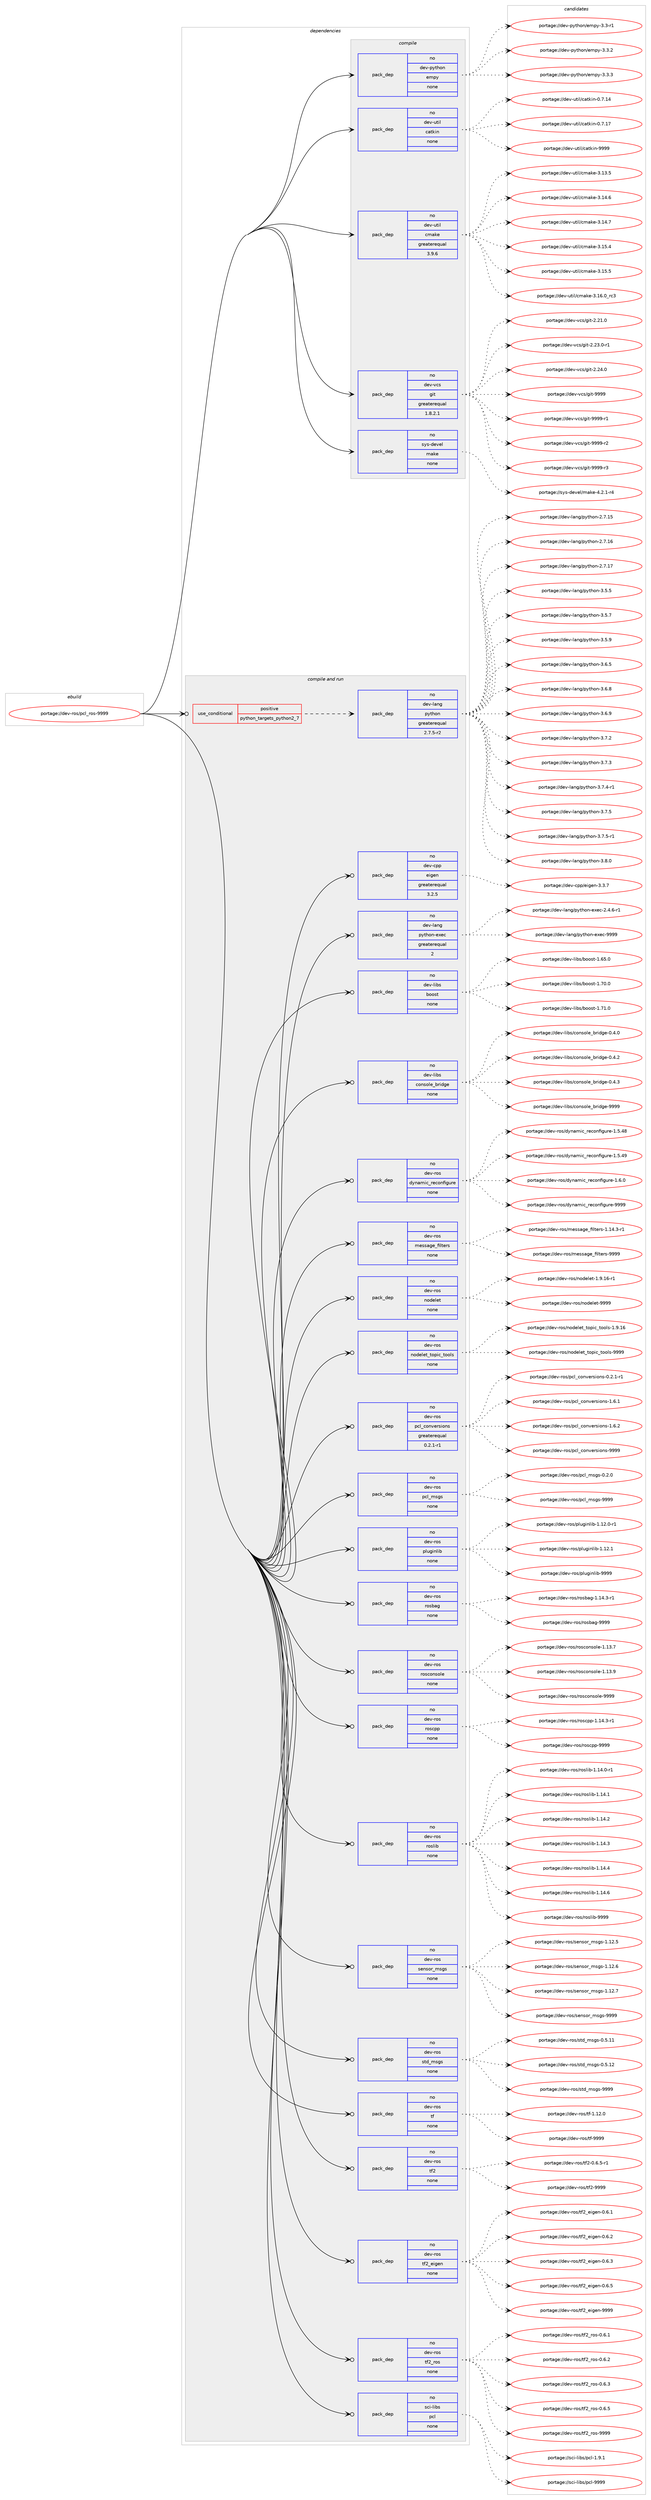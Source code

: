 digraph prolog {

# *************
# Graph options
# *************

newrank=true;
concentrate=true;
compound=true;
graph [rankdir=LR,fontname=Helvetica,fontsize=10,ranksep=1.5];#, ranksep=2.5, nodesep=0.2];
edge  [arrowhead=vee];
node  [fontname=Helvetica,fontsize=10];

# **********
# The ebuild
# **********

subgraph cluster_leftcol {
color=gray;
rank=same;
label=<<i>ebuild</i>>;
id [label="portage://dev-ros/pcl_ros-9999", color=red, width=4, href="../dev-ros/pcl_ros-9999.svg"];
}

# ****************
# The dependencies
# ****************

subgraph cluster_midcol {
color=gray;
label=<<i>dependencies</i>>;
subgraph cluster_compile {
fillcolor="#eeeeee";
style=filled;
label=<<i>compile</i>>;
subgraph pack146146 {
dependency193008 [label=<<TABLE BORDER="0" CELLBORDER="1" CELLSPACING="0" CELLPADDING="4" WIDTH="220"><TR><TD ROWSPAN="6" CELLPADDING="30">pack_dep</TD></TR><TR><TD WIDTH="110">no</TD></TR><TR><TD>dev-python</TD></TR><TR><TD>empy</TD></TR><TR><TD>none</TD></TR><TR><TD></TD></TR></TABLE>>, shape=none, color=blue];
}
id:e -> dependency193008:w [weight=20,style="solid",arrowhead="vee"];
subgraph pack146147 {
dependency193009 [label=<<TABLE BORDER="0" CELLBORDER="1" CELLSPACING="0" CELLPADDING="4" WIDTH="220"><TR><TD ROWSPAN="6" CELLPADDING="30">pack_dep</TD></TR><TR><TD WIDTH="110">no</TD></TR><TR><TD>dev-util</TD></TR><TR><TD>catkin</TD></TR><TR><TD>none</TD></TR><TR><TD></TD></TR></TABLE>>, shape=none, color=blue];
}
id:e -> dependency193009:w [weight=20,style="solid",arrowhead="vee"];
subgraph pack146148 {
dependency193010 [label=<<TABLE BORDER="0" CELLBORDER="1" CELLSPACING="0" CELLPADDING="4" WIDTH="220"><TR><TD ROWSPAN="6" CELLPADDING="30">pack_dep</TD></TR><TR><TD WIDTH="110">no</TD></TR><TR><TD>dev-util</TD></TR><TR><TD>cmake</TD></TR><TR><TD>greaterequal</TD></TR><TR><TD>3.9.6</TD></TR></TABLE>>, shape=none, color=blue];
}
id:e -> dependency193010:w [weight=20,style="solid",arrowhead="vee"];
subgraph pack146149 {
dependency193011 [label=<<TABLE BORDER="0" CELLBORDER="1" CELLSPACING="0" CELLPADDING="4" WIDTH="220"><TR><TD ROWSPAN="6" CELLPADDING="30">pack_dep</TD></TR><TR><TD WIDTH="110">no</TD></TR><TR><TD>dev-vcs</TD></TR><TR><TD>git</TD></TR><TR><TD>greaterequal</TD></TR><TR><TD>1.8.2.1</TD></TR></TABLE>>, shape=none, color=blue];
}
id:e -> dependency193011:w [weight=20,style="solid",arrowhead="vee"];
subgraph pack146150 {
dependency193012 [label=<<TABLE BORDER="0" CELLBORDER="1" CELLSPACING="0" CELLPADDING="4" WIDTH="220"><TR><TD ROWSPAN="6" CELLPADDING="30">pack_dep</TD></TR><TR><TD WIDTH="110">no</TD></TR><TR><TD>sys-devel</TD></TR><TR><TD>make</TD></TR><TR><TD>none</TD></TR><TR><TD></TD></TR></TABLE>>, shape=none, color=blue];
}
id:e -> dependency193012:w [weight=20,style="solid",arrowhead="vee"];
}
subgraph cluster_compileandrun {
fillcolor="#eeeeee";
style=filled;
label=<<i>compile and run</i>>;
subgraph cond43432 {
dependency193013 [label=<<TABLE BORDER="0" CELLBORDER="1" CELLSPACING="0" CELLPADDING="4"><TR><TD ROWSPAN="3" CELLPADDING="10">use_conditional</TD></TR><TR><TD>positive</TD></TR><TR><TD>python_targets_python2_7</TD></TR></TABLE>>, shape=none, color=red];
subgraph pack146151 {
dependency193014 [label=<<TABLE BORDER="0" CELLBORDER="1" CELLSPACING="0" CELLPADDING="4" WIDTH="220"><TR><TD ROWSPAN="6" CELLPADDING="30">pack_dep</TD></TR><TR><TD WIDTH="110">no</TD></TR><TR><TD>dev-lang</TD></TR><TR><TD>python</TD></TR><TR><TD>greaterequal</TD></TR><TR><TD>2.7.5-r2</TD></TR></TABLE>>, shape=none, color=blue];
}
dependency193013:e -> dependency193014:w [weight=20,style="dashed",arrowhead="vee"];
}
id:e -> dependency193013:w [weight=20,style="solid",arrowhead="odotvee"];
subgraph pack146152 {
dependency193015 [label=<<TABLE BORDER="0" CELLBORDER="1" CELLSPACING="0" CELLPADDING="4" WIDTH="220"><TR><TD ROWSPAN="6" CELLPADDING="30">pack_dep</TD></TR><TR><TD WIDTH="110">no</TD></TR><TR><TD>dev-cpp</TD></TR><TR><TD>eigen</TD></TR><TR><TD>greaterequal</TD></TR><TR><TD>3.2.5</TD></TR></TABLE>>, shape=none, color=blue];
}
id:e -> dependency193015:w [weight=20,style="solid",arrowhead="odotvee"];
subgraph pack146153 {
dependency193016 [label=<<TABLE BORDER="0" CELLBORDER="1" CELLSPACING="0" CELLPADDING="4" WIDTH="220"><TR><TD ROWSPAN="6" CELLPADDING="30">pack_dep</TD></TR><TR><TD WIDTH="110">no</TD></TR><TR><TD>dev-lang</TD></TR><TR><TD>python-exec</TD></TR><TR><TD>greaterequal</TD></TR><TR><TD>2</TD></TR></TABLE>>, shape=none, color=blue];
}
id:e -> dependency193016:w [weight=20,style="solid",arrowhead="odotvee"];
subgraph pack146154 {
dependency193017 [label=<<TABLE BORDER="0" CELLBORDER="1" CELLSPACING="0" CELLPADDING="4" WIDTH="220"><TR><TD ROWSPAN="6" CELLPADDING="30">pack_dep</TD></TR><TR><TD WIDTH="110">no</TD></TR><TR><TD>dev-libs</TD></TR><TR><TD>boost</TD></TR><TR><TD>none</TD></TR><TR><TD></TD></TR></TABLE>>, shape=none, color=blue];
}
id:e -> dependency193017:w [weight=20,style="solid",arrowhead="odotvee"];
subgraph pack146155 {
dependency193018 [label=<<TABLE BORDER="0" CELLBORDER="1" CELLSPACING="0" CELLPADDING="4" WIDTH="220"><TR><TD ROWSPAN="6" CELLPADDING="30">pack_dep</TD></TR><TR><TD WIDTH="110">no</TD></TR><TR><TD>dev-libs</TD></TR><TR><TD>console_bridge</TD></TR><TR><TD>none</TD></TR><TR><TD></TD></TR></TABLE>>, shape=none, color=blue];
}
id:e -> dependency193018:w [weight=20,style="solid",arrowhead="odotvee"];
subgraph pack146156 {
dependency193019 [label=<<TABLE BORDER="0" CELLBORDER="1" CELLSPACING="0" CELLPADDING="4" WIDTH="220"><TR><TD ROWSPAN="6" CELLPADDING="30">pack_dep</TD></TR><TR><TD WIDTH="110">no</TD></TR><TR><TD>dev-ros</TD></TR><TR><TD>dynamic_reconfigure</TD></TR><TR><TD>none</TD></TR><TR><TD></TD></TR></TABLE>>, shape=none, color=blue];
}
id:e -> dependency193019:w [weight=20,style="solid",arrowhead="odotvee"];
subgraph pack146157 {
dependency193020 [label=<<TABLE BORDER="0" CELLBORDER="1" CELLSPACING="0" CELLPADDING="4" WIDTH="220"><TR><TD ROWSPAN="6" CELLPADDING="30">pack_dep</TD></TR><TR><TD WIDTH="110">no</TD></TR><TR><TD>dev-ros</TD></TR><TR><TD>message_filters</TD></TR><TR><TD>none</TD></TR><TR><TD></TD></TR></TABLE>>, shape=none, color=blue];
}
id:e -> dependency193020:w [weight=20,style="solid",arrowhead="odotvee"];
subgraph pack146158 {
dependency193021 [label=<<TABLE BORDER="0" CELLBORDER="1" CELLSPACING="0" CELLPADDING="4" WIDTH="220"><TR><TD ROWSPAN="6" CELLPADDING="30">pack_dep</TD></TR><TR><TD WIDTH="110">no</TD></TR><TR><TD>dev-ros</TD></TR><TR><TD>nodelet</TD></TR><TR><TD>none</TD></TR><TR><TD></TD></TR></TABLE>>, shape=none, color=blue];
}
id:e -> dependency193021:w [weight=20,style="solid",arrowhead="odotvee"];
subgraph pack146159 {
dependency193022 [label=<<TABLE BORDER="0" CELLBORDER="1" CELLSPACING="0" CELLPADDING="4" WIDTH="220"><TR><TD ROWSPAN="6" CELLPADDING="30">pack_dep</TD></TR><TR><TD WIDTH="110">no</TD></TR><TR><TD>dev-ros</TD></TR><TR><TD>nodelet_topic_tools</TD></TR><TR><TD>none</TD></TR><TR><TD></TD></TR></TABLE>>, shape=none, color=blue];
}
id:e -> dependency193022:w [weight=20,style="solid",arrowhead="odotvee"];
subgraph pack146160 {
dependency193023 [label=<<TABLE BORDER="0" CELLBORDER="1" CELLSPACING="0" CELLPADDING="4" WIDTH="220"><TR><TD ROWSPAN="6" CELLPADDING="30">pack_dep</TD></TR><TR><TD WIDTH="110">no</TD></TR><TR><TD>dev-ros</TD></TR><TR><TD>pcl_conversions</TD></TR><TR><TD>greaterequal</TD></TR><TR><TD>0.2.1-r1</TD></TR></TABLE>>, shape=none, color=blue];
}
id:e -> dependency193023:w [weight=20,style="solid",arrowhead="odotvee"];
subgraph pack146161 {
dependency193024 [label=<<TABLE BORDER="0" CELLBORDER="1" CELLSPACING="0" CELLPADDING="4" WIDTH="220"><TR><TD ROWSPAN="6" CELLPADDING="30">pack_dep</TD></TR><TR><TD WIDTH="110">no</TD></TR><TR><TD>dev-ros</TD></TR><TR><TD>pcl_msgs</TD></TR><TR><TD>none</TD></TR><TR><TD></TD></TR></TABLE>>, shape=none, color=blue];
}
id:e -> dependency193024:w [weight=20,style="solid",arrowhead="odotvee"];
subgraph pack146162 {
dependency193025 [label=<<TABLE BORDER="0" CELLBORDER="1" CELLSPACING="0" CELLPADDING="4" WIDTH="220"><TR><TD ROWSPAN="6" CELLPADDING="30">pack_dep</TD></TR><TR><TD WIDTH="110">no</TD></TR><TR><TD>dev-ros</TD></TR><TR><TD>pluginlib</TD></TR><TR><TD>none</TD></TR><TR><TD></TD></TR></TABLE>>, shape=none, color=blue];
}
id:e -> dependency193025:w [weight=20,style="solid",arrowhead="odotvee"];
subgraph pack146163 {
dependency193026 [label=<<TABLE BORDER="0" CELLBORDER="1" CELLSPACING="0" CELLPADDING="4" WIDTH="220"><TR><TD ROWSPAN="6" CELLPADDING="30">pack_dep</TD></TR><TR><TD WIDTH="110">no</TD></TR><TR><TD>dev-ros</TD></TR><TR><TD>rosbag</TD></TR><TR><TD>none</TD></TR><TR><TD></TD></TR></TABLE>>, shape=none, color=blue];
}
id:e -> dependency193026:w [weight=20,style="solid",arrowhead="odotvee"];
subgraph pack146164 {
dependency193027 [label=<<TABLE BORDER="0" CELLBORDER="1" CELLSPACING="0" CELLPADDING="4" WIDTH="220"><TR><TD ROWSPAN="6" CELLPADDING="30">pack_dep</TD></TR><TR><TD WIDTH="110">no</TD></TR><TR><TD>dev-ros</TD></TR><TR><TD>rosconsole</TD></TR><TR><TD>none</TD></TR><TR><TD></TD></TR></TABLE>>, shape=none, color=blue];
}
id:e -> dependency193027:w [weight=20,style="solid",arrowhead="odotvee"];
subgraph pack146165 {
dependency193028 [label=<<TABLE BORDER="0" CELLBORDER="1" CELLSPACING="0" CELLPADDING="4" WIDTH="220"><TR><TD ROWSPAN="6" CELLPADDING="30">pack_dep</TD></TR><TR><TD WIDTH="110">no</TD></TR><TR><TD>dev-ros</TD></TR><TR><TD>roscpp</TD></TR><TR><TD>none</TD></TR><TR><TD></TD></TR></TABLE>>, shape=none, color=blue];
}
id:e -> dependency193028:w [weight=20,style="solid",arrowhead="odotvee"];
subgraph pack146166 {
dependency193029 [label=<<TABLE BORDER="0" CELLBORDER="1" CELLSPACING="0" CELLPADDING="4" WIDTH="220"><TR><TD ROWSPAN="6" CELLPADDING="30">pack_dep</TD></TR><TR><TD WIDTH="110">no</TD></TR><TR><TD>dev-ros</TD></TR><TR><TD>roslib</TD></TR><TR><TD>none</TD></TR><TR><TD></TD></TR></TABLE>>, shape=none, color=blue];
}
id:e -> dependency193029:w [weight=20,style="solid",arrowhead="odotvee"];
subgraph pack146167 {
dependency193030 [label=<<TABLE BORDER="0" CELLBORDER="1" CELLSPACING="0" CELLPADDING="4" WIDTH="220"><TR><TD ROWSPAN="6" CELLPADDING="30">pack_dep</TD></TR><TR><TD WIDTH="110">no</TD></TR><TR><TD>dev-ros</TD></TR><TR><TD>sensor_msgs</TD></TR><TR><TD>none</TD></TR><TR><TD></TD></TR></TABLE>>, shape=none, color=blue];
}
id:e -> dependency193030:w [weight=20,style="solid",arrowhead="odotvee"];
subgraph pack146168 {
dependency193031 [label=<<TABLE BORDER="0" CELLBORDER="1" CELLSPACING="0" CELLPADDING="4" WIDTH="220"><TR><TD ROWSPAN="6" CELLPADDING="30">pack_dep</TD></TR><TR><TD WIDTH="110">no</TD></TR><TR><TD>dev-ros</TD></TR><TR><TD>std_msgs</TD></TR><TR><TD>none</TD></TR><TR><TD></TD></TR></TABLE>>, shape=none, color=blue];
}
id:e -> dependency193031:w [weight=20,style="solid",arrowhead="odotvee"];
subgraph pack146169 {
dependency193032 [label=<<TABLE BORDER="0" CELLBORDER="1" CELLSPACING="0" CELLPADDING="4" WIDTH="220"><TR><TD ROWSPAN="6" CELLPADDING="30">pack_dep</TD></TR><TR><TD WIDTH="110">no</TD></TR><TR><TD>dev-ros</TD></TR><TR><TD>tf</TD></TR><TR><TD>none</TD></TR><TR><TD></TD></TR></TABLE>>, shape=none, color=blue];
}
id:e -> dependency193032:w [weight=20,style="solid",arrowhead="odotvee"];
subgraph pack146170 {
dependency193033 [label=<<TABLE BORDER="0" CELLBORDER="1" CELLSPACING="0" CELLPADDING="4" WIDTH="220"><TR><TD ROWSPAN="6" CELLPADDING="30">pack_dep</TD></TR><TR><TD WIDTH="110">no</TD></TR><TR><TD>dev-ros</TD></TR><TR><TD>tf2</TD></TR><TR><TD>none</TD></TR><TR><TD></TD></TR></TABLE>>, shape=none, color=blue];
}
id:e -> dependency193033:w [weight=20,style="solid",arrowhead="odotvee"];
subgraph pack146171 {
dependency193034 [label=<<TABLE BORDER="0" CELLBORDER="1" CELLSPACING="0" CELLPADDING="4" WIDTH="220"><TR><TD ROWSPAN="6" CELLPADDING="30">pack_dep</TD></TR><TR><TD WIDTH="110">no</TD></TR><TR><TD>dev-ros</TD></TR><TR><TD>tf2_eigen</TD></TR><TR><TD>none</TD></TR><TR><TD></TD></TR></TABLE>>, shape=none, color=blue];
}
id:e -> dependency193034:w [weight=20,style="solid",arrowhead="odotvee"];
subgraph pack146172 {
dependency193035 [label=<<TABLE BORDER="0" CELLBORDER="1" CELLSPACING="0" CELLPADDING="4" WIDTH="220"><TR><TD ROWSPAN="6" CELLPADDING="30">pack_dep</TD></TR><TR><TD WIDTH="110">no</TD></TR><TR><TD>dev-ros</TD></TR><TR><TD>tf2_ros</TD></TR><TR><TD>none</TD></TR><TR><TD></TD></TR></TABLE>>, shape=none, color=blue];
}
id:e -> dependency193035:w [weight=20,style="solid",arrowhead="odotvee"];
subgraph pack146173 {
dependency193036 [label=<<TABLE BORDER="0" CELLBORDER="1" CELLSPACING="0" CELLPADDING="4" WIDTH="220"><TR><TD ROWSPAN="6" CELLPADDING="30">pack_dep</TD></TR><TR><TD WIDTH="110">no</TD></TR><TR><TD>sci-libs</TD></TR><TR><TD>pcl</TD></TR><TR><TD>none</TD></TR><TR><TD></TD></TR></TABLE>>, shape=none, color=blue];
}
id:e -> dependency193036:w [weight=20,style="solid",arrowhead="odotvee"];
}
subgraph cluster_run {
fillcolor="#eeeeee";
style=filled;
label=<<i>run</i>>;
}
}

# **************
# The candidates
# **************

subgraph cluster_choices {
rank=same;
color=gray;
label=<<i>candidates</i>>;

subgraph choice146146 {
color=black;
nodesep=1;
choiceportage1001011184511212111610411111047101109112121455146514511449 [label="portage://dev-python/empy-3.3-r1", color=red, width=4,href="../dev-python/empy-3.3-r1.svg"];
choiceportage1001011184511212111610411111047101109112121455146514650 [label="portage://dev-python/empy-3.3.2", color=red, width=4,href="../dev-python/empy-3.3.2.svg"];
choiceportage1001011184511212111610411111047101109112121455146514651 [label="portage://dev-python/empy-3.3.3", color=red, width=4,href="../dev-python/empy-3.3.3.svg"];
dependency193008:e -> choiceportage1001011184511212111610411111047101109112121455146514511449:w [style=dotted,weight="100"];
dependency193008:e -> choiceportage1001011184511212111610411111047101109112121455146514650:w [style=dotted,weight="100"];
dependency193008:e -> choiceportage1001011184511212111610411111047101109112121455146514651:w [style=dotted,weight="100"];
}
subgraph choice146147 {
color=black;
nodesep=1;
choiceportage1001011184511711610510847999711610710511045484655464952 [label="portage://dev-util/catkin-0.7.14", color=red, width=4,href="../dev-util/catkin-0.7.14.svg"];
choiceportage1001011184511711610510847999711610710511045484655464955 [label="portage://dev-util/catkin-0.7.17", color=red, width=4,href="../dev-util/catkin-0.7.17.svg"];
choiceportage100101118451171161051084799971161071051104557575757 [label="portage://dev-util/catkin-9999", color=red, width=4,href="../dev-util/catkin-9999.svg"];
dependency193009:e -> choiceportage1001011184511711610510847999711610710511045484655464952:w [style=dotted,weight="100"];
dependency193009:e -> choiceportage1001011184511711610510847999711610710511045484655464955:w [style=dotted,weight="100"];
dependency193009:e -> choiceportage100101118451171161051084799971161071051104557575757:w [style=dotted,weight="100"];
}
subgraph choice146148 {
color=black;
nodesep=1;
choiceportage1001011184511711610510847991099710710145514649514653 [label="portage://dev-util/cmake-3.13.5", color=red, width=4,href="../dev-util/cmake-3.13.5.svg"];
choiceportage1001011184511711610510847991099710710145514649524654 [label="portage://dev-util/cmake-3.14.6", color=red, width=4,href="../dev-util/cmake-3.14.6.svg"];
choiceportage1001011184511711610510847991099710710145514649524655 [label="portage://dev-util/cmake-3.14.7", color=red, width=4,href="../dev-util/cmake-3.14.7.svg"];
choiceportage1001011184511711610510847991099710710145514649534652 [label="portage://dev-util/cmake-3.15.4", color=red, width=4,href="../dev-util/cmake-3.15.4.svg"];
choiceportage1001011184511711610510847991099710710145514649534653 [label="portage://dev-util/cmake-3.15.5", color=red, width=4,href="../dev-util/cmake-3.15.5.svg"];
choiceportage1001011184511711610510847991099710710145514649544648951149951 [label="portage://dev-util/cmake-3.16.0_rc3", color=red, width=4,href="../dev-util/cmake-3.16.0_rc3.svg"];
dependency193010:e -> choiceportage1001011184511711610510847991099710710145514649514653:w [style=dotted,weight="100"];
dependency193010:e -> choiceportage1001011184511711610510847991099710710145514649524654:w [style=dotted,weight="100"];
dependency193010:e -> choiceportage1001011184511711610510847991099710710145514649524655:w [style=dotted,weight="100"];
dependency193010:e -> choiceportage1001011184511711610510847991099710710145514649534652:w [style=dotted,weight="100"];
dependency193010:e -> choiceportage1001011184511711610510847991099710710145514649534653:w [style=dotted,weight="100"];
dependency193010:e -> choiceportage1001011184511711610510847991099710710145514649544648951149951:w [style=dotted,weight="100"];
}
subgraph choice146149 {
color=black;
nodesep=1;
choiceportage10010111845118991154710310511645504650494648 [label="portage://dev-vcs/git-2.21.0", color=red, width=4,href="../dev-vcs/git-2.21.0.svg"];
choiceportage100101118451189911547103105116455046505146484511449 [label="portage://dev-vcs/git-2.23.0-r1", color=red, width=4,href="../dev-vcs/git-2.23.0-r1.svg"];
choiceportage10010111845118991154710310511645504650524648 [label="portage://dev-vcs/git-2.24.0", color=red, width=4,href="../dev-vcs/git-2.24.0.svg"];
choiceportage1001011184511899115471031051164557575757 [label="portage://dev-vcs/git-9999", color=red, width=4,href="../dev-vcs/git-9999.svg"];
choiceportage10010111845118991154710310511645575757574511449 [label="portage://dev-vcs/git-9999-r1", color=red, width=4,href="../dev-vcs/git-9999-r1.svg"];
choiceportage10010111845118991154710310511645575757574511450 [label="portage://dev-vcs/git-9999-r2", color=red, width=4,href="../dev-vcs/git-9999-r2.svg"];
choiceportage10010111845118991154710310511645575757574511451 [label="portage://dev-vcs/git-9999-r3", color=red, width=4,href="../dev-vcs/git-9999-r3.svg"];
dependency193011:e -> choiceportage10010111845118991154710310511645504650494648:w [style=dotted,weight="100"];
dependency193011:e -> choiceportage100101118451189911547103105116455046505146484511449:w [style=dotted,weight="100"];
dependency193011:e -> choiceportage10010111845118991154710310511645504650524648:w [style=dotted,weight="100"];
dependency193011:e -> choiceportage1001011184511899115471031051164557575757:w [style=dotted,weight="100"];
dependency193011:e -> choiceportage10010111845118991154710310511645575757574511449:w [style=dotted,weight="100"];
dependency193011:e -> choiceportage10010111845118991154710310511645575757574511450:w [style=dotted,weight="100"];
dependency193011:e -> choiceportage10010111845118991154710310511645575757574511451:w [style=dotted,weight="100"];
}
subgraph choice146150 {
color=black;
nodesep=1;
choiceportage1151211154510010111810110847109971071014552465046494511452 [label="portage://sys-devel/make-4.2.1-r4", color=red, width=4,href="../sys-devel/make-4.2.1-r4.svg"];
dependency193012:e -> choiceportage1151211154510010111810110847109971071014552465046494511452:w [style=dotted,weight="100"];
}
subgraph choice146151 {
color=black;
nodesep=1;
choiceportage10010111845108971101034711212111610411111045504655464953 [label="portage://dev-lang/python-2.7.15", color=red, width=4,href="../dev-lang/python-2.7.15.svg"];
choiceportage10010111845108971101034711212111610411111045504655464954 [label="portage://dev-lang/python-2.7.16", color=red, width=4,href="../dev-lang/python-2.7.16.svg"];
choiceportage10010111845108971101034711212111610411111045504655464955 [label="portage://dev-lang/python-2.7.17", color=red, width=4,href="../dev-lang/python-2.7.17.svg"];
choiceportage100101118451089711010347112121116104111110455146534653 [label="portage://dev-lang/python-3.5.5", color=red, width=4,href="../dev-lang/python-3.5.5.svg"];
choiceportage100101118451089711010347112121116104111110455146534655 [label="portage://dev-lang/python-3.5.7", color=red, width=4,href="../dev-lang/python-3.5.7.svg"];
choiceportage100101118451089711010347112121116104111110455146534657 [label="portage://dev-lang/python-3.5.9", color=red, width=4,href="../dev-lang/python-3.5.9.svg"];
choiceportage100101118451089711010347112121116104111110455146544653 [label="portage://dev-lang/python-3.6.5", color=red, width=4,href="../dev-lang/python-3.6.5.svg"];
choiceportage100101118451089711010347112121116104111110455146544656 [label="portage://dev-lang/python-3.6.8", color=red, width=4,href="../dev-lang/python-3.6.8.svg"];
choiceportage100101118451089711010347112121116104111110455146544657 [label="portage://dev-lang/python-3.6.9", color=red, width=4,href="../dev-lang/python-3.6.9.svg"];
choiceportage100101118451089711010347112121116104111110455146554650 [label="portage://dev-lang/python-3.7.2", color=red, width=4,href="../dev-lang/python-3.7.2.svg"];
choiceportage100101118451089711010347112121116104111110455146554651 [label="portage://dev-lang/python-3.7.3", color=red, width=4,href="../dev-lang/python-3.7.3.svg"];
choiceportage1001011184510897110103471121211161041111104551465546524511449 [label="portage://dev-lang/python-3.7.4-r1", color=red, width=4,href="../dev-lang/python-3.7.4-r1.svg"];
choiceportage100101118451089711010347112121116104111110455146554653 [label="portage://dev-lang/python-3.7.5", color=red, width=4,href="../dev-lang/python-3.7.5.svg"];
choiceportage1001011184510897110103471121211161041111104551465546534511449 [label="portage://dev-lang/python-3.7.5-r1", color=red, width=4,href="../dev-lang/python-3.7.5-r1.svg"];
choiceportage100101118451089711010347112121116104111110455146564648 [label="portage://dev-lang/python-3.8.0", color=red, width=4,href="../dev-lang/python-3.8.0.svg"];
dependency193014:e -> choiceportage10010111845108971101034711212111610411111045504655464953:w [style=dotted,weight="100"];
dependency193014:e -> choiceportage10010111845108971101034711212111610411111045504655464954:w [style=dotted,weight="100"];
dependency193014:e -> choiceportage10010111845108971101034711212111610411111045504655464955:w [style=dotted,weight="100"];
dependency193014:e -> choiceportage100101118451089711010347112121116104111110455146534653:w [style=dotted,weight="100"];
dependency193014:e -> choiceportage100101118451089711010347112121116104111110455146534655:w [style=dotted,weight="100"];
dependency193014:e -> choiceportage100101118451089711010347112121116104111110455146534657:w [style=dotted,weight="100"];
dependency193014:e -> choiceportage100101118451089711010347112121116104111110455146544653:w [style=dotted,weight="100"];
dependency193014:e -> choiceportage100101118451089711010347112121116104111110455146544656:w [style=dotted,weight="100"];
dependency193014:e -> choiceportage100101118451089711010347112121116104111110455146544657:w [style=dotted,weight="100"];
dependency193014:e -> choiceportage100101118451089711010347112121116104111110455146554650:w [style=dotted,weight="100"];
dependency193014:e -> choiceportage100101118451089711010347112121116104111110455146554651:w [style=dotted,weight="100"];
dependency193014:e -> choiceportage1001011184510897110103471121211161041111104551465546524511449:w [style=dotted,weight="100"];
dependency193014:e -> choiceportage100101118451089711010347112121116104111110455146554653:w [style=dotted,weight="100"];
dependency193014:e -> choiceportage1001011184510897110103471121211161041111104551465546534511449:w [style=dotted,weight="100"];
dependency193014:e -> choiceportage100101118451089711010347112121116104111110455146564648:w [style=dotted,weight="100"];
}
subgraph choice146152 {
color=black;
nodesep=1;
choiceportage100101118459911211247101105103101110455146514655 [label="portage://dev-cpp/eigen-3.3.7", color=red, width=4,href="../dev-cpp/eigen-3.3.7.svg"];
dependency193015:e -> choiceportage100101118459911211247101105103101110455146514655:w [style=dotted,weight="100"];
}
subgraph choice146153 {
color=black;
nodesep=1;
choiceportage10010111845108971101034711212111610411111045101120101994550465246544511449 [label="portage://dev-lang/python-exec-2.4.6-r1", color=red, width=4,href="../dev-lang/python-exec-2.4.6-r1.svg"];
choiceportage10010111845108971101034711212111610411111045101120101994557575757 [label="portage://dev-lang/python-exec-9999", color=red, width=4,href="../dev-lang/python-exec-9999.svg"];
dependency193016:e -> choiceportage10010111845108971101034711212111610411111045101120101994550465246544511449:w [style=dotted,weight="100"];
dependency193016:e -> choiceportage10010111845108971101034711212111610411111045101120101994557575757:w [style=dotted,weight="100"];
}
subgraph choice146154 {
color=black;
nodesep=1;
choiceportage1001011184510810598115479811111111511645494654534648 [label="portage://dev-libs/boost-1.65.0", color=red, width=4,href="../dev-libs/boost-1.65.0.svg"];
choiceportage1001011184510810598115479811111111511645494655484648 [label="portage://dev-libs/boost-1.70.0", color=red, width=4,href="../dev-libs/boost-1.70.0.svg"];
choiceportage1001011184510810598115479811111111511645494655494648 [label="portage://dev-libs/boost-1.71.0", color=red, width=4,href="../dev-libs/boost-1.71.0.svg"];
dependency193017:e -> choiceportage1001011184510810598115479811111111511645494654534648:w [style=dotted,weight="100"];
dependency193017:e -> choiceportage1001011184510810598115479811111111511645494655484648:w [style=dotted,weight="100"];
dependency193017:e -> choiceportage1001011184510810598115479811111111511645494655494648:w [style=dotted,weight="100"];
}
subgraph choice146155 {
color=black;
nodesep=1;
choiceportage100101118451081059811547991111101151111081019598114105100103101454846524648 [label="portage://dev-libs/console_bridge-0.4.0", color=red, width=4,href="../dev-libs/console_bridge-0.4.0.svg"];
choiceportage100101118451081059811547991111101151111081019598114105100103101454846524650 [label="portage://dev-libs/console_bridge-0.4.2", color=red, width=4,href="../dev-libs/console_bridge-0.4.2.svg"];
choiceportage100101118451081059811547991111101151111081019598114105100103101454846524651 [label="portage://dev-libs/console_bridge-0.4.3", color=red, width=4,href="../dev-libs/console_bridge-0.4.3.svg"];
choiceportage1001011184510810598115479911111011511110810195981141051001031014557575757 [label="portage://dev-libs/console_bridge-9999", color=red, width=4,href="../dev-libs/console_bridge-9999.svg"];
dependency193018:e -> choiceportage100101118451081059811547991111101151111081019598114105100103101454846524648:w [style=dotted,weight="100"];
dependency193018:e -> choiceportage100101118451081059811547991111101151111081019598114105100103101454846524650:w [style=dotted,weight="100"];
dependency193018:e -> choiceportage100101118451081059811547991111101151111081019598114105100103101454846524651:w [style=dotted,weight="100"];
dependency193018:e -> choiceportage1001011184510810598115479911111011511110810195981141051001031014557575757:w [style=dotted,weight="100"];
}
subgraph choice146156 {
color=black;
nodesep=1;
choiceportage10010111845114111115471001211109710910599951141019911111010210510311711410145494653465256 [label="portage://dev-ros/dynamic_reconfigure-1.5.48", color=red, width=4,href="../dev-ros/dynamic_reconfigure-1.5.48.svg"];
choiceportage10010111845114111115471001211109710910599951141019911111010210510311711410145494653465257 [label="portage://dev-ros/dynamic_reconfigure-1.5.49", color=red, width=4,href="../dev-ros/dynamic_reconfigure-1.5.49.svg"];
choiceportage100101118451141111154710012111097109105999511410199111110102105103117114101454946544648 [label="portage://dev-ros/dynamic_reconfigure-1.6.0", color=red, width=4,href="../dev-ros/dynamic_reconfigure-1.6.0.svg"];
choiceportage1001011184511411111547100121110971091059995114101991111101021051031171141014557575757 [label="portage://dev-ros/dynamic_reconfigure-9999", color=red, width=4,href="../dev-ros/dynamic_reconfigure-9999.svg"];
dependency193019:e -> choiceportage10010111845114111115471001211109710910599951141019911111010210510311711410145494653465256:w [style=dotted,weight="100"];
dependency193019:e -> choiceportage10010111845114111115471001211109710910599951141019911111010210510311711410145494653465257:w [style=dotted,weight="100"];
dependency193019:e -> choiceportage100101118451141111154710012111097109105999511410199111110102105103117114101454946544648:w [style=dotted,weight="100"];
dependency193019:e -> choiceportage1001011184511411111547100121110971091059995114101991111101021051031171141014557575757:w [style=dotted,weight="100"];
}
subgraph choice146157 {
color=black;
nodesep=1;
choiceportage10010111845114111115471091011151159710310195102105108116101114115454946495246514511449 [label="portage://dev-ros/message_filters-1.14.3-r1", color=red, width=4,href="../dev-ros/message_filters-1.14.3-r1.svg"];
choiceportage100101118451141111154710910111511597103101951021051081161011141154557575757 [label="portage://dev-ros/message_filters-9999", color=red, width=4,href="../dev-ros/message_filters-9999.svg"];
dependency193020:e -> choiceportage10010111845114111115471091011151159710310195102105108116101114115454946495246514511449:w [style=dotted,weight="100"];
dependency193020:e -> choiceportage100101118451141111154710910111511597103101951021051081161011141154557575757:w [style=dotted,weight="100"];
}
subgraph choice146158 {
color=black;
nodesep=1;
choiceportage1001011184511411111547110111100101108101116454946574649544511449 [label="portage://dev-ros/nodelet-1.9.16-r1", color=red, width=4,href="../dev-ros/nodelet-1.9.16-r1.svg"];
choiceportage10010111845114111115471101111001011081011164557575757 [label="portage://dev-ros/nodelet-9999", color=red, width=4,href="../dev-ros/nodelet-9999.svg"];
dependency193021:e -> choiceportage1001011184511411111547110111100101108101116454946574649544511449:w [style=dotted,weight="100"];
dependency193021:e -> choiceportage10010111845114111115471101111001011081011164557575757:w [style=dotted,weight="100"];
}
subgraph choice146159 {
color=black;
nodesep=1;
choiceportage100101118451141111154711011110010110810111695116111112105999511611111110811545494657464954 [label="portage://dev-ros/nodelet_topic_tools-1.9.16", color=red, width=4,href="../dev-ros/nodelet_topic_tools-1.9.16.svg"];
choiceportage10010111845114111115471101111001011081011169511611111210599951161111111081154557575757 [label="portage://dev-ros/nodelet_topic_tools-9999", color=red, width=4,href="../dev-ros/nodelet_topic_tools-9999.svg"];
dependency193022:e -> choiceportage100101118451141111154711011110010110810111695116111112105999511611111110811545494657464954:w [style=dotted,weight="100"];
dependency193022:e -> choiceportage10010111845114111115471101111001011081011169511611111210599951161111111081154557575757:w [style=dotted,weight="100"];
}
subgraph choice146160 {
color=black;
nodesep=1;
choiceportage10010111845114111115471129910895991111101181011141151051111101154548465046494511449 [label="portage://dev-ros/pcl_conversions-0.2.1-r1", color=red, width=4,href="../dev-ros/pcl_conversions-0.2.1-r1.svg"];
choiceportage1001011184511411111547112991089599111110118101114115105111110115454946544649 [label="portage://dev-ros/pcl_conversions-1.6.1", color=red, width=4,href="../dev-ros/pcl_conversions-1.6.1.svg"];
choiceportage1001011184511411111547112991089599111110118101114115105111110115454946544650 [label="portage://dev-ros/pcl_conversions-1.6.2", color=red, width=4,href="../dev-ros/pcl_conversions-1.6.2.svg"];
choiceportage10010111845114111115471129910895991111101181011141151051111101154557575757 [label="portage://dev-ros/pcl_conversions-9999", color=red, width=4,href="../dev-ros/pcl_conversions-9999.svg"];
dependency193023:e -> choiceportage10010111845114111115471129910895991111101181011141151051111101154548465046494511449:w [style=dotted,weight="100"];
dependency193023:e -> choiceportage1001011184511411111547112991089599111110118101114115105111110115454946544649:w [style=dotted,weight="100"];
dependency193023:e -> choiceportage1001011184511411111547112991089599111110118101114115105111110115454946544650:w [style=dotted,weight="100"];
dependency193023:e -> choiceportage10010111845114111115471129910895991111101181011141151051111101154557575757:w [style=dotted,weight="100"];
}
subgraph choice146161 {
color=black;
nodesep=1;
choiceportage10010111845114111115471129910895109115103115454846504648 [label="portage://dev-ros/pcl_msgs-0.2.0", color=red, width=4,href="../dev-ros/pcl_msgs-0.2.0.svg"];
choiceportage100101118451141111154711299108951091151031154557575757 [label="portage://dev-ros/pcl_msgs-9999", color=red, width=4,href="../dev-ros/pcl_msgs-9999.svg"];
dependency193024:e -> choiceportage10010111845114111115471129910895109115103115454846504648:w [style=dotted,weight="100"];
dependency193024:e -> choiceportage100101118451141111154711299108951091151031154557575757:w [style=dotted,weight="100"];
}
subgraph choice146162 {
color=black;
nodesep=1;
choiceportage100101118451141111154711210811710310511010810598454946495046484511449 [label="portage://dev-ros/pluginlib-1.12.0-r1", color=red, width=4,href="../dev-ros/pluginlib-1.12.0-r1.svg"];
choiceportage10010111845114111115471121081171031051101081059845494649504649 [label="portage://dev-ros/pluginlib-1.12.1", color=red, width=4,href="../dev-ros/pluginlib-1.12.1.svg"];
choiceportage1001011184511411111547112108117103105110108105984557575757 [label="portage://dev-ros/pluginlib-9999", color=red, width=4,href="../dev-ros/pluginlib-9999.svg"];
dependency193025:e -> choiceportage100101118451141111154711210811710310511010810598454946495046484511449:w [style=dotted,weight="100"];
dependency193025:e -> choiceportage10010111845114111115471121081171031051101081059845494649504649:w [style=dotted,weight="100"];
dependency193025:e -> choiceportage1001011184511411111547112108117103105110108105984557575757:w [style=dotted,weight="100"];
}
subgraph choice146163 {
color=black;
nodesep=1;
choiceportage10010111845114111115471141111159897103454946495246514511449 [label="portage://dev-ros/rosbag-1.14.3-r1", color=red, width=4,href="../dev-ros/rosbag-1.14.3-r1.svg"];
choiceportage100101118451141111154711411111598971034557575757 [label="portage://dev-ros/rosbag-9999", color=red, width=4,href="../dev-ros/rosbag-9999.svg"];
dependency193026:e -> choiceportage10010111845114111115471141111159897103454946495246514511449:w [style=dotted,weight="100"];
dependency193026:e -> choiceportage100101118451141111154711411111598971034557575757:w [style=dotted,weight="100"];
}
subgraph choice146164 {
color=black;
nodesep=1;
choiceportage10010111845114111115471141111159911111011511110810145494649514655 [label="portage://dev-ros/rosconsole-1.13.7", color=red, width=4,href="../dev-ros/rosconsole-1.13.7.svg"];
choiceportage10010111845114111115471141111159911111011511110810145494649514657 [label="portage://dev-ros/rosconsole-1.13.9", color=red, width=4,href="../dev-ros/rosconsole-1.13.9.svg"];
choiceportage1001011184511411111547114111115991111101151111081014557575757 [label="portage://dev-ros/rosconsole-9999", color=red, width=4,href="../dev-ros/rosconsole-9999.svg"];
dependency193027:e -> choiceportage10010111845114111115471141111159911111011511110810145494649514655:w [style=dotted,weight="100"];
dependency193027:e -> choiceportage10010111845114111115471141111159911111011511110810145494649514657:w [style=dotted,weight="100"];
dependency193027:e -> choiceportage1001011184511411111547114111115991111101151111081014557575757:w [style=dotted,weight="100"];
}
subgraph choice146165 {
color=black;
nodesep=1;
choiceportage100101118451141111154711411111599112112454946495246514511449 [label="portage://dev-ros/roscpp-1.14.3-r1", color=red, width=4,href="../dev-ros/roscpp-1.14.3-r1.svg"];
choiceportage1001011184511411111547114111115991121124557575757 [label="portage://dev-ros/roscpp-9999", color=red, width=4,href="../dev-ros/roscpp-9999.svg"];
dependency193028:e -> choiceportage100101118451141111154711411111599112112454946495246514511449:w [style=dotted,weight="100"];
dependency193028:e -> choiceportage1001011184511411111547114111115991121124557575757:w [style=dotted,weight="100"];
}
subgraph choice146166 {
color=black;
nodesep=1;
choiceportage100101118451141111154711411111510810598454946495246484511449 [label="portage://dev-ros/roslib-1.14.0-r1", color=red, width=4,href="../dev-ros/roslib-1.14.0-r1.svg"];
choiceportage10010111845114111115471141111151081059845494649524649 [label="portage://dev-ros/roslib-1.14.1", color=red, width=4,href="../dev-ros/roslib-1.14.1.svg"];
choiceportage10010111845114111115471141111151081059845494649524650 [label="portage://dev-ros/roslib-1.14.2", color=red, width=4,href="../dev-ros/roslib-1.14.2.svg"];
choiceportage10010111845114111115471141111151081059845494649524651 [label="portage://dev-ros/roslib-1.14.3", color=red, width=4,href="../dev-ros/roslib-1.14.3.svg"];
choiceportage10010111845114111115471141111151081059845494649524652 [label="portage://dev-ros/roslib-1.14.4", color=red, width=4,href="../dev-ros/roslib-1.14.4.svg"];
choiceportage10010111845114111115471141111151081059845494649524654 [label="portage://dev-ros/roslib-1.14.6", color=red, width=4,href="../dev-ros/roslib-1.14.6.svg"];
choiceportage1001011184511411111547114111115108105984557575757 [label="portage://dev-ros/roslib-9999", color=red, width=4,href="../dev-ros/roslib-9999.svg"];
dependency193029:e -> choiceportage100101118451141111154711411111510810598454946495246484511449:w [style=dotted,weight="100"];
dependency193029:e -> choiceportage10010111845114111115471141111151081059845494649524649:w [style=dotted,weight="100"];
dependency193029:e -> choiceportage10010111845114111115471141111151081059845494649524650:w [style=dotted,weight="100"];
dependency193029:e -> choiceportage10010111845114111115471141111151081059845494649524651:w [style=dotted,weight="100"];
dependency193029:e -> choiceportage10010111845114111115471141111151081059845494649524652:w [style=dotted,weight="100"];
dependency193029:e -> choiceportage10010111845114111115471141111151081059845494649524654:w [style=dotted,weight="100"];
dependency193029:e -> choiceportage1001011184511411111547114111115108105984557575757:w [style=dotted,weight="100"];
}
subgraph choice146167 {
color=black;
nodesep=1;
choiceportage10010111845114111115471151011101151111149510911510311545494649504653 [label="portage://dev-ros/sensor_msgs-1.12.5", color=red, width=4,href="../dev-ros/sensor_msgs-1.12.5.svg"];
choiceportage10010111845114111115471151011101151111149510911510311545494649504654 [label="portage://dev-ros/sensor_msgs-1.12.6", color=red, width=4,href="../dev-ros/sensor_msgs-1.12.6.svg"];
choiceportage10010111845114111115471151011101151111149510911510311545494649504655 [label="portage://dev-ros/sensor_msgs-1.12.7", color=red, width=4,href="../dev-ros/sensor_msgs-1.12.7.svg"];
choiceportage1001011184511411111547115101110115111114951091151031154557575757 [label="portage://dev-ros/sensor_msgs-9999", color=red, width=4,href="../dev-ros/sensor_msgs-9999.svg"];
dependency193030:e -> choiceportage10010111845114111115471151011101151111149510911510311545494649504653:w [style=dotted,weight="100"];
dependency193030:e -> choiceportage10010111845114111115471151011101151111149510911510311545494649504654:w [style=dotted,weight="100"];
dependency193030:e -> choiceportage10010111845114111115471151011101151111149510911510311545494649504655:w [style=dotted,weight="100"];
dependency193030:e -> choiceportage1001011184511411111547115101110115111114951091151031154557575757:w [style=dotted,weight="100"];
}
subgraph choice146168 {
color=black;
nodesep=1;
choiceportage10010111845114111115471151161009510911510311545484653464949 [label="portage://dev-ros/std_msgs-0.5.11", color=red, width=4,href="../dev-ros/std_msgs-0.5.11.svg"];
choiceportage10010111845114111115471151161009510911510311545484653464950 [label="portage://dev-ros/std_msgs-0.5.12", color=red, width=4,href="../dev-ros/std_msgs-0.5.12.svg"];
choiceportage1001011184511411111547115116100951091151031154557575757 [label="portage://dev-ros/std_msgs-9999", color=red, width=4,href="../dev-ros/std_msgs-9999.svg"];
dependency193031:e -> choiceportage10010111845114111115471151161009510911510311545484653464949:w [style=dotted,weight="100"];
dependency193031:e -> choiceportage10010111845114111115471151161009510911510311545484653464950:w [style=dotted,weight="100"];
dependency193031:e -> choiceportage1001011184511411111547115116100951091151031154557575757:w [style=dotted,weight="100"];
}
subgraph choice146169 {
color=black;
nodesep=1;
choiceportage100101118451141111154711610245494649504648 [label="portage://dev-ros/tf-1.12.0", color=red, width=4,href="../dev-ros/tf-1.12.0.svg"];
choiceportage10010111845114111115471161024557575757 [label="portage://dev-ros/tf-9999", color=red, width=4,href="../dev-ros/tf-9999.svg"];
dependency193032:e -> choiceportage100101118451141111154711610245494649504648:w [style=dotted,weight="100"];
dependency193032:e -> choiceportage10010111845114111115471161024557575757:w [style=dotted,weight="100"];
}
subgraph choice146170 {
color=black;
nodesep=1;
choiceportage1001011184511411111547116102504548465446534511449 [label="portage://dev-ros/tf2-0.6.5-r1", color=red, width=4,href="../dev-ros/tf2-0.6.5-r1.svg"];
choiceportage1001011184511411111547116102504557575757 [label="portage://dev-ros/tf2-9999", color=red, width=4,href="../dev-ros/tf2-9999.svg"];
dependency193033:e -> choiceportage1001011184511411111547116102504548465446534511449:w [style=dotted,weight="100"];
dependency193033:e -> choiceportage1001011184511411111547116102504557575757:w [style=dotted,weight="100"];
}
subgraph choice146171 {
color=black;
nodesep=1;
choiceportage10010111845114111115471161025095101105103101110454846544649 [label="portage://dev-ros/tf2_eigen-0.6.1", color=red, width=4,href="../dev-ros/tf2_eigen-0.6.1.svg"];
choiceportage10010111845114111115471161025095101105103101110454846544650 [label="portage://dev-ros/tf2_eigen-0.6.2", color=red, width=4,href="../dev-ros/tf2_eigen-0.6.2.svg"];
choiceportage10010111845114111115471161025095101105103101110454846544651 [label="portage://dev-ros/tf2_eigen-0.6.3", color=red, width=4,href="../dev-ros/tf2_eigen-0.6.3.svg"];
choiceportage10010111845114111115471161025095101105103101110454846544653 [label="portage://dev-ros/tf2_eigen-0.6.5", color=red, width=4,href="../dev-ros/tf2_eigen-0.6.5.svg"];
choiceportage100101118451141111154711610250951011051031011104557575757 [label="portage://dev-ros/tf2_eigen-9999", color=red, width=4,href="../dev-ros/tf2_eigen-9999.svg"];
dependency193034:e -> choiceportage10010111845114111115471161025095101105103101110454846544649:w [style=dotted,weight="100"];
dependency193034:e -> choiceportage10010111845114111115471161025095101105103101110454846544650:w [style=dotted,weight="100"];
dependency193034:e -> choiceportage10010111845114111115471161025095101105103101110454846544651:w [style=dotted,weight="100"];
dependency193034:e -> choiceportage10010111845114111115471161025095101105103101110454846544653:w [style=dotted,weight="100"];
dependency193034:e -> choiceportage100101118451141111154711610250951011051031011104557575757:w [style=dotted,weight="100"];
}
subgraph choice146172 {
color=black;
nodesep=1;
choiceportage10010111845114111115471161025095114111115454846544649 [label="portage://dev-ros/tf2_ros-0.6.1", color=red, width=4,href="../dev-ros/tf2_ros-0.6.1.svg"];
choiceportage10010111845114111115471161025095114111115454846544650 [label="portage://dev-ros/tf2_ros-0.6.2", color=red, width=4,href="../dev-ros/tf2_ros-0.6.2.svg"];
choiceportage10010111845114111115471161025095114111115454846544651 [label="portage://dev-ros/tf2_ros-0.6.3", color=red, width=4,href="../dev-ros/tf2_ros-0.6.3.svg"];
choiceportage10010111845114111115471161025095114111115454846544653 [label="portage://dev-ros/tf2_ros-0.6.5", color=red, width=4,href="../dev-ros/tf2_ros-0.6.5.svg"];
choiceportage100101118451141111154711610250951141111154557575757 [label="portage://dev-ros/tf2_ros-9999", color=red, width=4,href="../dev-ros/tf2_ros-9999.svg"];
dependency193035:e -> choiceportage10010111845114111115471161025095114111115454846544649:w [style=dotted,weight="100"];
dependency193035:e -> choiceportage10010111845114111115471161025095114111115454846544650:w [style=dotted,weight="100"];
dependency193035:e -> choiceportage10010111845114111115471161025095114111115454846544651:w [style=dotted,weight="100"];
dependency193035:e -> choiceportage10010111845114111115471161025095114111115454846544653:w [style=dotted,weight="100"];
dependency193035:e -> choiceportage100101118451141111154711610250951141111154557575757:w [style=dotted,weight="100"];
}
subgraph choice146173 {
color=black;
nodesep=1;
choiceportage1159910545108105981154711299108454946574649 [label="portage://sci-libs/pcl-1.9.1", color=red, width=4,href="../sci-libs/pcl-1.9.1.svg"];
choiceportage11599105451081059811547112991084557575757 [label="portage://sci-libs/pcl-9999", color=red, width=4,href="../sci-libs/pcl-9999.svg"];
dependency193036:e -> choiceportage1159910545108105981154711299108454946574649:w [style=dotted,weight="100"];
dependency193036:e -> choiceportage11599105451081059811547112991084557575757:w [style=dotted,weight="100"];
}
}

}
